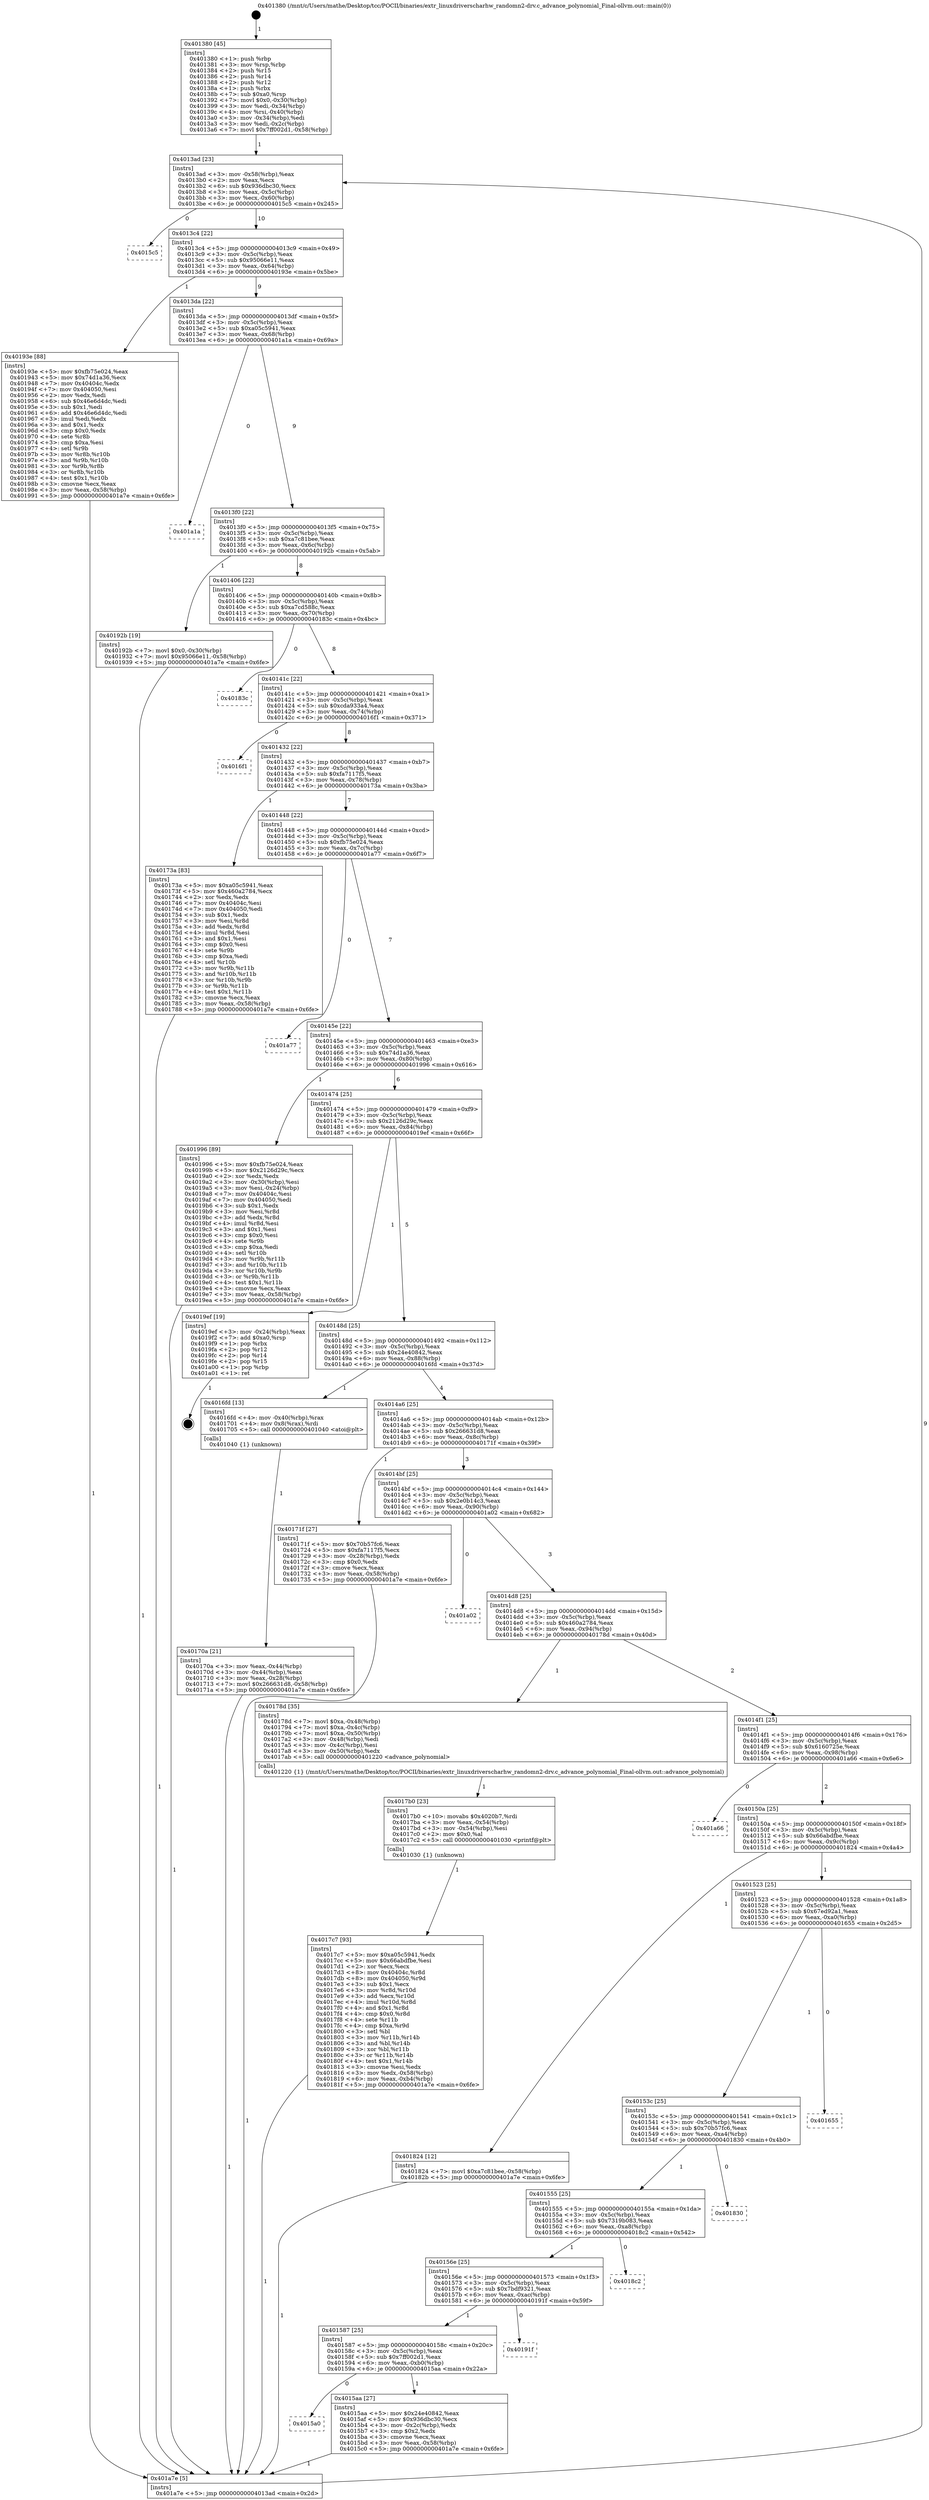 digraph "0x401380" {
  label = "0x401380 (/mnt/c/Users/mathe/Desktop/tcc/POCII/binaries/extr_linuxdriverscharhw_randomn2-drv.c_advance_polynomial_Final-ollvm.out::main(0))"
  labelloc = "t"
  node[shape=record]

  Entry [label="",width=0.3,height=0.3,shape=circle,fillcolor=black,style=filled]
  "0x4013ad" [label="{
     0x4013ad [23]\l
     | [instrs]\l
     &nbsp;&nbsp;0x4013ad \<+3\>: mov -0x58(%rbp),%eax\l
     &nbsp;&nbsp;0x4013b0 \<+2\>: mov %eax,%ecx\l
     &nbsp;&nbsp;0x4013b2 \<+6\>: sub $0x936dbc30,%ecx\l
     &nbsp;&nbsp;0x4013b8 \<+3\>: mov %eax,-0x5c(%rbp)\l
     &nbsp;&nbsp;0x4013bb \<+3\>: mov %ecx,-0x60(%rbp)\l
     &nbsp;&nbsp;0x4013be \<+6\>: je 00000000004015c5 \<main+0x245\>\l
  }"]
  "0x4015c5" [label="{
     0x4015c5\l
  }", style=dashed]
  "0x4013c4" [label="{
     0x4013c4 [22]\l
     | [instrs]\l
     &nbsp;&nbsp;0x4013c4 \<+5\>: jmp 00000000004013c9 \<main+0x49\>\l
     &nbsp;&nbsp;0x4013c9 \<+3\>: mov -0x5c(%rbp),%eax\l
     &nbsp;&nbsp;0x4013cc \<+5\>: sub $0x95066e11,%eax\l
     &nbsp;&nbsp;0x4013d1 \<+3\>: mov %eax,-0x64(%rbp)\l
     &nbsp;&nbsp;0x4013d4 \<+6\>: je 000000000040193e \<main+0x5be\>\l
  }"]
  Exit [label="",width=0.3,height=0.3,shape=circle,fillcolor=black,style=filled,peripheries=2]
  "0x40193e" [label="{
     0x40193e [88]\l
     | [instrs]\l
     &nbsp;&nbsp;0x40193e \<+5\>: mov $0xfb75e024,%eax\l
     &nbsp;&nbsp;0x401943 \<+5\>: mov $0x74d1a36,%ecx\l
     &nbsp;&nbsp;0x401948 \<+7\>: mov 0x40404c,%edx\l
     &nbsp;&nbsp;0x40194f \<+7\>: mov 0x404050,%esi\l
     &nbsp;&nbsp;0x401956 \<+2\>: mov %edx,%edi\l
     &nbsp;&nbsp;0x401958 \<+6\>: sub $0x46e6d4dc,%edi\l
     &nbsp;&nbsp;0x40195e \<+3\>: sub $0x1,%edi\l
     &nbsp;&nbsp;0x401961 \<+6\>: add $0x46e6d4dc,%edi\l
     &nbsp;&nbsp;0x401967 \<+3\>: imul %edi,%edx\l
     &nbsp;&nbsp;0x40196a \<+3\>: and $0x1,%edx\l
     &nbsp;&nbsp;0x40196d \<+3\>: cmp $0x0,%edx\l
     &nbsp;&nbsp;0x401970 \<+4\>: sete %r8b\l
     &nbsp;&nbsp;0x401974 \<+3\>: cmp $0xa,%esi\l
     &nbsp;&nbsp;0x401977 \<+4\>: setl %r9b\l
     &nbsp;&nbsp;0x40197b \<+3\>: mov %r8b,%r10b\l
     &nbsp;&nbsp;0x40197e \<+3\>: and %r9b,%r10b\l
     &nbsp;&nbsp;0x401981 \<+3\>: xor %r9b,%r8b\l
     &nbsp;&nbsp;0x401984 \<+3\>: or %r8b,%r10b\l
     &nbsp;&nbsp;0x401987 \<+4\>: test $0x1,%r10b\l
     &nbsp;&nbsp;0x40198b \<+3\>: cmovne %ecx,%eax\l
     &nbsp;&nbsp;0x40198e \<+3\>: mov %eax,-0x58(%rbp)\l
     &nbsp;&nbsp;0x401991 \<+5\>: jmp 0000000000401a7e \<main+0x6fe\>\l
  }"]
  "0x4013da" [label="{
     0x4013da [22]\l
     | [instrs]\l
     &nbsp;&nbsp;0x4013da \<+5\>: jmp 00000000004013df \<main+0x5f\>\l
     &nbsp;&nbsp;0x4013df \<+3\>: mov -0x5c(%rbp),%eax\l
     &nbsp;&nbsp;0x4013e2 \<+5\>: sub $0xa05c5941,%eax\l
     &nbsp;&nbsp;0x4013e7 \<+3\>: mov %eax,-0x68(%rbp)\l
     &nbsp;&nbsp;0x4013ea \<+6\>: je 0000000000401a1a \<main+0x69a\>\l
  }"]
  "0x4017c7" [label="{
     0x4017c7 [93]\l
     | [instrs]\l
     &nbsp;&nbsp;0x4017c7 \<+5\>: mov $0xa05c5941,%edx\l
     &nbsp;&nbsp;0x4017cc \<+5\>: mov $0x66abdfbe,%esi\l
     &nbsp;&nbsp;0x4017d1 \<+2\>: xor %ecx,%ecx\l
     &nbsp;&nbsp;0x4017d3 \<+8\>: mov 0x40404c,%r8d\l
     &nbsp;&nbsp;0x4017db \<+8\>: mov 0x404050,%r9d\l
     &nbsp;&nbsp;0x4017e3 \<+3\>: sub $0x1,%ecx\l
     &nbsp;&nbsp;0x4017e6 \<+3\>: mov %r8d,%r10d\l
     &nbsp;&nbsp;0x4017e9 \<+3\>: add %ecx,%r10d\l
     &nbsp;&nbsp;0x4017ec \<+4\>: imul %r10d,%r8d\l
     &nbsp;&nbsp;0x4017f0 \<+4\>: and $0x1,%r8d\l
     &nbsp;&nbsp;0x4017f4 \<+4\>: cmp $0x0,%r8d\l
     &nbsp;&nbsp;0x4017f8 \<+4\>: sete %r11b\l
     &nbsp;&nbsp;0x4017fc \<+4\>: cmp $0xa,%r9d\l
     &nbsp;&nbsp;0x401800 \<+3\>: setl %bl\l
     &nbsp;&nbsp;0x401803 \<+3\>: mov %r11b,%r14b\l
     &nbsp;&nbsp;0x401806 \<+3\>: and %bl,%r14b\l
     &nbsp;&nbsp;0x401809 \<+3\>: xor %bl,%r11b\l
     &nbsp;&nbsp;0x40180c \<+3\>: or %r11b,%r14b\l
     &nbsp;&nbsp;0x40180f \<+4\>: test $0x1,%r14b\l
     &nbsp;&nbsp;0x401813 \<+3\>: cmovne %esi,%edx\l
     &nbsp;&nbsp;0x401816 \<+3\>: mov %edx,-0x58(%rbp)\l
     &nbsp;&nbsp;0x401819 \<+6\>: mov %eax,-0xb4(%rbp)\l
     &nbsp;&nbsp;0x40181f \<+5\>: jmp 0000000000401a7e \<main+0x6fe\>\l
  }"]
  "0x401a1a" [label="{
     0x401a1a\l
  }", style=dashed]
  "0x4013f0" [label="{
     0x4013f0 [22]\l
     | [instrs]\l
     &nbsp;&nbsp;0x4013f0 \<+5\>: jmp 00000000004013f5 \<main+0x75\>\l
     &nbsp;&nbsp;0x4013f5 \<+3\>: mov -0x5c(%rbp),%eax\l
     &nbsp;&nbsp;0x4013f8 \<+5\>: sub $0xa7c81bee,%eax\l
     &nbsp;&nbsp;0x4013fd \<+3\>: mov %eax,-0x6c(%rbp)\l
     &nbsp;&nbsp;0x401400 \<+6\>: je 000000000040192b \<main+0x5ab\>\l
  }"]
  "0x4017b0" [label="{
     0x4017b0 [23]\l
     | [instrs]\l
     &nbsp;&nbsp;0x4017b0 \<+10\>: movabs $0x4020b7,%rdi\l
     &nbsp;&nbsp;0x4017ba \<+3\>: mov %eax,-0x54(%rbp)\l
     &nbsp;&nbsp;0x4017bd \<+3\>: mov -0x54(%rbp),%esi\l
     &nbsp;&nbsp;0x4017c0 \<+2\>: mov $0x0,%al\l
     &nbsp;&nbsp;0x4017c2 \<+5\>: call 0000000000401030 \<printf@plt\>\l
     | [calls]\l
     &nbsp;&nbsp;0x401030 \{1\} (unknown)\l
  }"]
  "0x40192b" [label="{
     0x40192b [19]\l
     | [instrs]\l
     &nbsp;&nbsp;0x40192b \<+7\>: movl $0x0,-0x30(%rbp)\l
     &nbsp;&nbsp;0x401932 \<+7\>: movl $0x95066e11,-0x58(%rbp)\l
     &nbsp;&nbsp;0x401939 \<+5\>: jmp 0000000000401a7e \<main+0x6fe\>\l
  }"]
  "0x401406" [label="{
     0x401406 [22]\l
     | [instrs]\l
     &nbsp;&nbsp;0x401406 \<+5\>: jmp 000000000040140b \<main+0x8b\>\l
     &nbsp;&nbsp;0x40140b \<+3\>: mov -0x5c(%rbp),%eax\l
     &nbsp;&nbsp;0x40140e \<+5\>: sub $0xa7cd588c,%eax\l
     &nbsp;&nbsp;0x401413 \<+3\>: mov %eax,-0x70(%rbp)\l
     &nbsp;&nbsp;0x401416 \<+6\>: je 000000000040183c \<main+0x4bc\>\l
  }"]
  "0x40170a" [label="{
     0x40170a [21]\l
     | [instrs]\l
     &nbsp;&nbsp;0x40170a \<+3\>: mov %eax,-0x44(%rbp)\l
     &nbsp;&nbsp;0x40170d \<+3\>: mov -0x44(%rbp),%eax\l
     &nbsp;&nbsp;0x401710 \<+3\>: mov %eax,-0x28(%rbp)\l
     &nbsp;&nbsp;0x401713 \<+7\>: movl $0x266631d8,-0x58(%rbp)\l
     &nbsp;&nbsp;0x40171a \<+5\>: jmp 0000000000401a7e \<main+0x6fe\>\l
  }"]
  "0x40183c" [label="{
     0x40183c\l
  }", style=dashed]
  "0x40141c" [label="{
     0x40141c [22]\l
     | [instrs]\l
     &nbsp;&nbsp;0x40141c \<+5\>: jmp 0000000000401421 \<main+0xa1\>\l
     &nbsp;&nbsp;0x401421 \<+3\>: mov -0x5c(%rbp),%eax\l
     &nbsp;&nbsp;0x401424 \<+5\>: sub $0xcda933a4,%eax\l
     &nbsp;&nbsp;0x401429 \<+3\>: mov %eax,-0x74(%rbp)\l
     &nbsp;&nbsp;0x40142c \<+6\>: je 00000000004016f1 \<main+0x371\>\l
  }"]
  "0x401380" [label="{
     0x401380 [45]\l
     | [instrs]\l
     &nbsp;&nbsp;0x401380 \<+1\>: push %rbp\l
     &nbsp;&nbsp;0x401381 \<+3\>: mov %rsp,%rbp\l
     &nbsp;&nbsp;0x401384 \<+2\>: push %r15\l
     &nbsp;&nbsp;0x401386 \<+2\>: push %r14\l
     &nbsp;&nbsp;0x401388 \<+2\>: push %r12\l
     &nbsp;&nbsp;0x40138a \<+1\>: push %rbx\l
     &nbsp;&nbsp;0x40138b \<+7\>: sub $0xa0,%rsp\l
     &nbsp;&nbsp;0x401392 \<+7\>: movl $0x0,-0x30(%rbp)\l
     &nbsp;&nbsp;0x401399 \<+3\>: mov %edi,-0x34(%rbp)\l
     &nbsp;&nbsp;0x40139c \<+4\>: mov %rsi,-0x40(%rbp)\l
     &nbsp;&nbsp;0x4013a0 \<+3\>: mov -0x34(%rbp),%edi\l
     &nbsp;&nbsp;0x4013a3 \<+3\>: mov %edi,-0x2c(%rbp)\l
     &nbsp;&nbsp;0x4013a6 \<+7\>: movl $0x7ff002d1,-0x58(%rbp)\l
  }"]
  "0x4016f1" [label="{
     0x4016f1\l
  }", style=dashed]
  "0x401432" [label="{
     0x401432 [22]\l
     | [instrs]\l
     &nbsp;&nbsp;0x401432 \<+5\>: jmp 0000000000401437 \<main+0xb7\>\l
     &nbsp;&nbsp;0x401437 \<+3\>: mov -0x5c(%rbp),%eax\l
     &nbsp;&nbsp;0x40143a \<+5\>: sub $0xfa7117f5,%eax\l
     &nbsp;&nbsp;0x40143f \<+3\>: mov %eax,-0x78(%rbp)\l
     &nbsp;&nbsp;0x401442 \<+6\>: je 000000000040173a \<main+0x3ba\>\l
  }"]
  "0x401a7e" [label="{
     0x401a7e [5]\l
     | [instrs]\l
     &nbsp;&nbsp;0x401a7e \<+5\>: jmp 00000000004013ad \<main+0x2d\>\l
  }"]
  "0x40173a" [label="{
     0x40173a [83]\l
     | [instrs]\l
     &nbsp;&nbsp;0x40173a \<+5\>: mov $0xa05c5941,%eax\l
     &nbsp;&nbsp;0x40173f \<+5\>: mov $0x460a2784,%ecx\l
     &nbsp;&nbsp;0x401744 \<+2\>: xor %edx,%edx\l
     &nbsp;&nbsp;0x401746 \<+7\>: mov 0x40404c,%esi\l
     &nbsp;&nbsp;0x40174d \<+7\>: mov 0x404050,%edi\l
     &nbsp;&nbsp;0x401754 \<+3\>: sub $0x1,%edx\l
     &nbsp;&nbsp;0x401757 \<+3\>: mov %esi,%r8d\l
     &nbsp;&nbsp;0x40175a \<+3\>: add %edx,%r8d\l
     &nbsp;&nbsp;0x40175d \<+4\>: imul %r8d,%esi\l
     &nbsp;&nbsp;0x401761 \<+3\>: and $0x1,%esi\l
     &nbsp;&nbsp;0x401764 \<+3\>: cmp $0x0,%esi\l
     &nbsp;&nbsp;0x401767 \<+4\>: sete %r9b\l
     &nbsp;&nbsp;0x40176b \<+3\>: cmp $0xa,%edi\l
     &nbsp;&nbsp;0x40176e \<+4\>: setl %r10b\l
     &nbsp;&nbsp;0x401772 \<+3\>: mov %r9b,%r11b\l
     &nbsp;&nbsp;0x401775 \<+3\>: and %r10b,%r11b\l
     &nbsp;&nbsp;0x401778 \<+3\>: xor %r10b,%r9b\l
     &nbsp;&nbsp;0x40177b \<+3\>: or %r9b,%r11b\l
     &nbsp;&nbsp;0x40177e \<+4\>: test $0x1,%r11b\l
     &nbsp;&nbsp;0x401782 \<+3\>: cmovne %ecx,%eax\l
     &nbsp;&nbsp;0x401785 \<+3\>: mov %eax,-0x58(%rbp)\l
     &nbsp;&nbsp;0x401788 \<+5\>: jmp 0000000000401a7e \<main+0x6fe\>\l
  }"]
  "0x401448" [label="{
     0x401448 [22]\l
     | [instrs]\l
     &nbsp;&nbsp;0x401448 \<+5\>: jmp 000000000040144d \<main+0xcd\>\l
     &nbsp;&nbsp;0x40144d \<+3\>: mov -0x5c(%rbp),%eax\l
     &nbsp;&nbsp;0x401450 \<+5\>: sub $0xfb75e024,%eax\l
     &nbsp;&nbsp;0x401455 \<+3\>: mov %eax,-0x7c(%rbp)\l
     &nbsp;&nbsp;0x401458 \<+6\>: je 0000000000401a77 \<main+0x6f7\>\l
  }"]
  "0x4015a0" [label="{
     0x4015a0\l
  }", style=dashed]
  "0x401a77" [label="{
     0x401a77\l
  }", style=dashed]
  "0x40145e" [label="{
     0x40145e [22]\l
     | [instrs]\l
     &nbsp;&nbsp;0x40145e \<+5\>: jmp 0000000000401463 \<main+0xe3\>\l
     &nbsp;&nbsp;0x401463 \<+3\>: mov -0x5c(%rbp),%eax\l
     &nbsp;&nbsp;0x401466 \<+5\>: sub $0x74d1a36,%eax\l
     &nbsp;&nbsp;0x40146b \<+3\>: mov %eax,-0x80(%rbp)\l
     &nbsp;&nbsp;0x40146e \<+6\>: je 0000000000401996 \<main+0x616\>\l
  }"]
  "0x4015aa" [label="{
     0x4015aa [27]\l
     | [instrs]\l
     &nbsp;&nbsp;0x4015aa \<+5\>: mov $0x24e40842,%eax\l
     &nbsp;&nbsp;0x4015af \<+5\>: mov $0x936dbc30,%ecx\l
     &nbsp;&nbsp;0x4015b4 \<+3\>: mov -0x2c(%rbp),%edx\l
     &nbsp;&nbsp;0x4015b7 \<+3\>: cmp $0x2,%edx\l
     &nbsp;&nbsp;0x4015ba \<+3\>: cmovne %ecx,%eax\l
     &nbsp;&nbsp;0x4015bd \<+3\>: mov %eax,-0x58(%rbp)\l
     &nbsp;&nbsp;0x4015c0 \<+5\>: jmp 0000000000401a7e \<main+0x6fe\>\l
  }"]
  "0x401996" [label="{
     0x401996 [89]\l
     | [instrs]\l
     &nbsp;&nbsp;0x401996 \<+5\>: mov $0xfb75e024,%eax\l
     &nbsp;&nbsp;0x40199b \<+5\>: mov $0x2126d29c,%ecx\l
     &nbsp;&nbsp;0x4019a0 \<+2\>: xor %edx,%edx\l
     &nbsp;&nbsp;0x4019a2 \<+3\>: mov -0x30(%rbp),%esi\l
     &nbsp;&nbsp;0x4019a5 \<+3\>: mov %esi,-0x24(%rbp)\l
     &nbsp;&nbsp;0x4019a8 \<+7\>: mov 0x40404c,%esi\l
     &nbsp;&nbsp;0x4019af \<+7\>: mov 0x404050,%edi\l
     &nbsp;&nbsp;0x4019b6 \<+3\>: sub $0x1,%edx\l
     &nbsp;&nbsp;0x4019b9 \<+3\>: mov %esi,%r8d\l
     &nbsp;&nbsp;0x4019bc \<+3\>: add %edx,%r8d\l
     &nbsp;&nbsp;0x4019bf \<+4\>: imul %r8d,%esi\l
     &nbsp;&nbsp;0x4019c3 \<+3\>: and $0x1,%esi\l
     &nbsp;&nbsp;0x4019c6 \<+3\>: cmp $0x0,%esi\l
     &nbsp;&nbsp;0x4019c9 \<+4\>: sete %r9b\l
     &nbsp;&nbsp;0x4019cd \<+3\>: cmp $0xa,%edi\l
     &nbsp;&nbsp;0x4019d0 \<+4\>: setl %r10b\l
     &nbsp;&nbsp;0x4019d4 \<+3\>: mov %r9b,%r11b\l
     &nbsp;&nbsp;0x4019d7 \<+3\>: and %r10b,%r11b\l
     &nbsp;&nbsp;0x4019da \<+3\>: xor %r10b,%r9b\l
     &nbsp;&nbsp;0x4019dd \<+3\>: or %r9b,%r11b\l
     &nbsp;&nbsp;0x4019e0 \<+4\>: test $0x1,%r11b\l
     &nbsp;&nbsp;0x4019e4 \<+3\>: cmovne %ecx,%eax\l
     &nbsp;&nbsp;0x4019e7 \<+3\>: mov %eax,-0x58(%rbp)\l
     &nbsp;&nbsp;0x4019ea \<+5\>: jmp 0000000000401a7e \<main+0x6fe\>\l
  }"]
  "0x401474" [label="{
     0x401474 [25]\l
     | [instrs]\l
     &nbsp;&nbsp;0x401474 \<+5\>: jmp 0000000000401479 \<main+0xf9\>\l
     &nbsp;&nbsp;0x401479 \<+3\>: mov -0x5c(%rbp),%eax\l
     &nbsp;&nbsp;0x40147c \<+5\>: sub $0x2126d29c,%eax\l
     &nbsp;&nbsp;0x401481 \<+6\>: mov %eax,-0x84(%rbp)\l
     &nbsp;&nbsp;0x401487 \<+6\>: je 00000000004019ef \<main+0x66f\>\l
  }"]
  "0x401587" [label="{
     0x401587 [25]\l
     | [instrs]\l
     &nbsp;&nbsp;0x401587 \<+5\>: jmp 000000000040158c \<main+0x20c\>\l
     &nbsp;&nbsp;0x40158c \<+3\>: mov -0x5c(%rbp),%eax\l
     &nbsp;&nbsp;0x40158f \<+5\>: sub $0x7ff002d1,%eax\l
     &nbsp;&nbsp;0x401594 \<+6\>: mov %eax,-0xb0(%rbp)\l
     &nbsp;&nbsp;0x40159a \<+6\>: je 00000000004015aa \<main+0x22a\>\l
  }"]
  "0x4019ef" [label="{
     0x4019ef [19]\l
     | [instrs]\l
     &nbsp;&nbsp;0x4019ef \<+3\>: mov -0x24(%rbp),%eax\l
     &nbsp;&nbsp;0x4019f2 \<+7\>: add $0xa0,%rsp\l
     &nbsp;&nbsp;0x4019f9 \<+1\>: pop %rbx\l
     &nbsp;&nbsp;0x4019fa \<+2\>: pop %r12\l
     &nbsp;&nbsp;0x4019fc \<+2\>: pop %r14\l
     &nbsp;&nbsp;0x4019fe \<+2\>: pop %r15\l
     &nbsp;&nbsp;0x401a00 \<+1\>: pop %rbp\l
     &nbsp;&nbsp;0x401a01 \<+1\>: ret\l
  }"]
  "0x40148d" [label="{
     0x40148d [25]\l
     | [instrs]\l
     &nbsp;&nbsp;0x40148d \<+5\>: jmp 0000000000401492 \<main+0x112\>\l
     &nbsp;&nbsp;0x401492 \<+3\>: mov -0x5c(%rbp),%eax\l
     &nbsp;&nbsp;0x401495 \<+5\>: sub $0x24e40842,%eax\l
     &nbsp;&nbsp;0x40149a \<+6\>: mov %eax,-0x88(%rbp)\l
     &nbsp;&nbsp;0x4014a0 \<+6\>: je 00000000004016fd \<main+0x37d\>\l
  }"]
  "0x40191f" [label="{
     0x40191f\l
  }", style=dashed]
  "0x4016fd" [label="{
     0x4016fd [13]\l
     | [instrs]\l
     &nbsp;&nbsp;0x4016fd \<+4\>: mov -0x40(%rbp),%rax\l
     &nbsp;&nbsp;0x401701 \<+4\>: mov 0x8(%rax),%rdi\l
     &nbsp;&nbsp;0x401705 \<+5\>: call 0000000000401040 \<atoi@plt\>\l
     | [calls]\l
     &nbsp;&nbsp;0x401040 \{1\} (unknown)\l
  }"]
  "0x4014a6" [label="{
     0x4014a6 [25]\l
     | [instrs]\l
     &nbsp;&nbsp;0x4014a6 \<+5\>: jmp 00000000004014ab \<main+0x12b\>\l
     &nbsp;&nbsp;0x4014ab \<+3\>: mov -0x5c(%rbp),%eax\l
     &nbsp;&nbsp;0x4014ae \<+5\>: sub $0x266631d8,%eax\l
     &nbsp;&nbsp;0x4014b3 \<+6\>: mov %eax,-0x8c(%rbp)\l
     &nbsp;&nbsp;0x4014b9 \<+6\>: je 000000000040171f \<main+0x39f\>\l
  }"]
  "0x40156e" [label="{
     0x40156e [25]\l
     | [instrs]\l
     &nbsp;&nbsp;0x40156e \<+5\>: jmp 0000000000401573 \<main+0x1f3\>\l
     &nbsp;&nbsp;0x401573 \<+3\>: mov -0x5c(%rbp),%eax\l
     &nbsp;&nbsp;0x401576 \<+5\>: sub $0x7bdf9321,%eax\l
     &nbsp;&nbsp;0x40157b \<+6\>: mov %eax,-0xac(%rbp)\l
     &nbsp;&nbsp;0x401581 \<+6\>: je 000000000040191f \<main+0x59f\>\l
  }"]
  "0x40171f" [label="{
     0x40171f [27]\l
     | [instrs]\l
     &nbsp;&nbsp;0x40171f \<+5\>: mov $0x70b57fc6,%eax\l
     &nbsp;&nbsp;0x401724 \<+5\>: mov $0xfa7117f5,%ecx\l
     &nbsp;&nbsp;0x401729 \<+3\>: mov -0x28(%rbp),%edx\l
     &nbsp;&nbsp;0x40172c \<+3\>: cmp $0x0,%edx\l
     &nbsp;&nbsp;0x40172f \<+3\>: cmove %ecx,%eax\l
     &nbsp;&nbsp;0x401732 \<+3\>: mov %eax,-0x58(%rbp)\l
     &nbsp;&nbsp;0x401735 \<+5\>: jmp 0000000000401a7e \<main+0x6fe\>\l
  }"]
  "0x4014bf" [label="{
     0x4014bf [25]\l
     | [instrs]\l
     &nbsp;&nbsp;0x4014bf \<+5\>: jmp 00000000004014c4 \<main+0x144\>\l
     &nbsp;&nbsp;0x4014c4 \<+3\>: mov -0x5c(%rbp),%eax\l
     &nbsp;&nbsp;0x4014c7 \<+5\>: sub $0x2e0b14c3,%eax\l
     &nbsp;&nbsp;0x4014cc \<+6\>: mov %eax,-0x90(%rbp)\l
     &nbsp;&nbsp;0x4014d2 \<+6\>: je 0000000000401a02 \<main+0x682\>\l
  }"]
  "0x4018c2" [label="{
     0x4018c2\l
  }", style=dashed]
  "0x401a02" [label="{
     0x401a02\l
  }", style=dashed]
  "0x4014d8" [label="{
     0x4014d8 [25]\l
     | [instrs]\l
     &nbsp;&nbsp;0x4014d8 \<+5\>: jmp 00000000004014dd \<main+0x15d\>\l
     &nbsp;&nbsp;0x4014dd \<+3\>: mov -0x5c(%rbp),%eax\l
     &nbsp;&nbsp;0x4014e0 \<+5\>: sub $0x460a2784,%eax\l
     &nbsp;&nbsp;0x4014e5 \<+6\>: mov %eax,-0x94(%rbp)\l
     &nbsp;&nbsp;0x4014eb \<+6\>: je 000000000040178d \<main+0x40d\>\l
  }"]
  "0x401555" [label="{
     0x401555 [25]\l
     | [instrs]\l
     &nbsp;&nbsp;0x401555 \<+5\>: jmp 000000000040155a \<main+0x1da\>\l
     &nbsp;&nbsp;0x40155a \<+3\>: mov -0x5c(%rbp),%eax\l
     &nbsp;&nbsp;0x40155d \<+5\>: sub $0x7319b083,%eax\l
     &nbsp;&nbsp;0x401562 \<+6\>: mov %eax,-0xa8(%rbp)\l
     &nbsp;&nbsp;0x401568 \<+6\>: je 00000000004018c2 \<main+0x542\>\l
  }"]
  "0x40178d" [label="{
     0x40178d [35]\l
     | [instrs]\l
     &nbsp;&nbsp;0x40178d \<+7\>: movl $0xa,-0x48(%rbp)\l
     &nbsp;&nbsp;0x401794 \<+7\>: movl $0xa,-0x4c(%rbp)\l
     &nbsp;&nbsp;0x40179b \<+7\>: movl $0xa,-0x50(%rbp)\l
     &nbsp;&nbsp;0x4017a2 \<+3\>: mov -0x48(%rbp),%edi\l
     &nbsp;&nbsp;0x4017a5 \<+3\>: mov -0x4c(%rbp),%esi\l
     &nbsp;&nbsp;0x4017a8 \<+3\>: mov -0x50(%rbp),%edx\l
     &nbsp;&nbsp;0x4017ab \<+5\>: call 0000000000401220 \<advance_polynomial\>\l
     | [calls]\l
     &nbsp;&nbsp;0x401220 \{1\} (/mnt/c/Users/mathe/Desktop/tcc/POCII/binaries/extr_linuxdriverscharhw_randomn2-drv.c_advance_polynomial_Final-ollvm.out::advance_polynomial)\l
  }"]
  "0x4014f1" [label="{
     0x4014f1 [25]\l
     | [instrs]\l
     &nbsp;&nbsp;0x4014f1 \<+5\>: jmp 00000000004014f6 \<main+0x176\>\l
     &nbsp;&nbsp;0x4014f6 \<+3\>: mov -0x5c(%rbp),%eax\l
     &nbsp;&nbsp;0x4014f9 \<+5\>: sub $0x6160725e,%eax\l
     &nbsp;&nbsp;0x4014fe \<+6\>: mov %eax,-0x98(%rbp)\l
     &nbsp;&nbsp;0x401504 \<+6\>: je 0000000000401a66 \<main+0x6e6\>\l
  }"]
  "0x401830" [label="{
     0x401830\l
  }", style=dashed]
  "0x401a66" [label="{
     0x401a66\l
  }", style=dashed]
  "0x40150a" [label="{
     0x40150a [25]\l
     | [instrs]\l
     &nbsp;&nbsp;0x40150a \<+5\>: jmp 000000000040150f \<main+0x18f\>\l
     &nbsp;&nbsp;0x40150f \<+3\>: mov -0x5c(%rbp),%eax\l
     &nbsp;&nbsp;0x401512 \<+5\>: sub $0x66abdfbe,%eax\l
     &nbsp;&nbsp;0x401517 \<+6\>: mov %eax,-0x9c(%rbp)\l
     &nbsp;&nbsp;0x40151d \<+6\>: je 0000000000401824 \<main+0x4a4\>\l
  }"]
  "0x40153c" [label="{
     0x40153c [25]\l
     | [instrs]\l
     &nbsp;&nbsp;0x40153c \<+5\>: jmp 0000000000401541 \<main+0x1c1\>\l
     &nbsp;&nbsp;0x401541 \<+3\>: mov -0x5c(%rbp),%eax\l
     &nbsp;&nbsp;0x401544 \<+5\>: sub $0x70b57fc6,%eax\l
     &nbsp;&nbsp;0x401549 \<+6\>: mov %eax,-0xa4(%rbp)\l
     &nbsp;&nbsp;0x40154f \<+6\>: je 0000000000401830 \<main+0x4b0\>\l
  }"]
  "0x401824" [label="{
     0x401824 [12]\l
     | [instrs]\l
     &nbsp;&nbsp;0x401824 \<+7\>: movl $0xa7c81bee,-0x58(%rbp)\l
     &nbsp;&nbsp;0x40182b \<+5\>: jmp 0000000000401a7e \<main+0x6fe\>\l
  }"]
  "0x401523" [label="{
     0x401523 [25]\l
     | [instrs]\l
     &nbsp;&nbsp;0x401523 \<+5\>: jmp 0000000000401528 \<main+0x1a8\>\l
     &nbsp;&nbsp;0x401528 \<+3\>: mov -0x5c(%rbp),%eax\l
     &nbsp;&nbsp;0x40152b \<+5\>: sub $0x67ed92a1,%eax\l
     &nbsp;&nbsp;0x401530 \<+6\>: mov %eax,-0xa0(%rbp)\l
     &nbsp;&nbsp;0x401536 \<+6\>: je 0000000000401655 \<main+0x2d5\>\l
  }"]
  "0x401655" [label="{
     0x401655\l
  }", style=dashed]
  Entry -> "0x401380" [label=" 1"]
  "0x4013ad" -> "0x4015c5" [label=" 0"]
  "0x4013ad" -> "0x4013c4" [label=" 10"]
  "0x4019ef" -> Exit [label=" 1"]
  "0x4013c4" -> "0x40193e" [label=" 1"]
  "0x4013c4" -> "0x4013da" [label=" 9"]
  "0x401996" -> "0x401a7e" [label=" 1"]
  "0x4013da" -> "0x401a1a" [label=" 0"]
  "0x4013da" -> "0x4013f0" [label=" 9"]
  "0x40193e" -> "0x401a7e" [label=" 1"]
  "0x4013f0" -> "0x40192b" [label=" 1"]
  "0x4013f0" -> "0x401406" [label=" 8"]
  "0x40192b" -> "0x401a7e" [label=" 1"]
  "0x401406" -> "0x40183c" [label=" 0"]
  "0x401406" -> "0x40141c" [label=" 8"]
  "0x401824" -> "0x401a7e" [label=" 1"]
  "0x40141c" -> "0x4016f1" [label=" 0"]
  "0x40141c" -> "0x401432" [label=" 8"]
  "0x4017c7" -> "0x401a7e" [label=" 1"]
  "0x401432" -> "0x40173a" [label=" 1"]
  "0x401432" -> "0x401448" [label=" 7"]
  "0x4017b0" -> "0x4017c7" [label=" 1"]
  "0x401448" -> "0x401a77" [label=" 0"]
  "0x401448" -> "0x40145e" [label=" 7"]
  "0x40178d" -> "0x4017b0" [label=" 1"]
  "0x40145e" -> "0x401996" [label=" 1"]
  "0x40145e" -> "0x401474" [label=" 6"]
  "0x40173a" -> "0x401a7e" [label=" 1"]
  "0x401474" -> "0x4019ef" [label=" 1"]
  "0x401474" -> "0x40148d" [label=" 5"]
  "0x40170a" -> "0x401a7e" [label=" 1"]
  "0x40148d" -> "0x4016fd" [label=" 1"]
  "0x40148d" -> "0x4014a6" [label=" 4"]
  "0x4016fd" -> "0x40170a" [label=" 1"]
  "0x4014a6" -> "0x40171f" [label=" 1"]
  "0x4014a6" -> "0x4014bf" [label=" 3"]
  "0x401380" -> "0x4013ad" [label=" 1"]
  "0x4014bf" -> "0x401a02" [label=" 0"]
  "0x4014bf" -> "0x4014d8" [label=" 3"]
  "0x4015aa" -> "0x401a7e" [label=" 1"]
  "0x4014d8" -> "0x40178d" [label=" 1"]
  "0x4014d8" -> "0x4014f1" [label=" 2"]
  "0x401587" -> "0x4015aa" [label=" 1"]
  "0x4014f1" -> "0x401a66" [label=" 0"]
  "0x4014f1" -> "0x40150a" [label=" 2"]
  "0x40171f" -> "0x401a7e" [label=" 1"]
  "0x40150a" -> "0x401824" [label=" 1"]
  "0x40150a" -> "0x401523" [label=" 1"]
  "0x40156e" -> "0x40191f" [label=" 0"]
  "0x401523" -> "0x401655" [label=" 0"]
  "0x401523" -> "0x40153c" [label=" 1"]
  "0x40156e" -> "0x401587" [label=" 1"]
  "0x40153c" -> "0x401830" [label=" 0"]
  "0x40153c" -> "0x401555" [label=" 1"]
  "0x401587" -> "0x4015a0" [label=" 0"]
  "0x401555" -> "0x4018c2" [label=" 0"]
  "0x401555" -> "0x40156e" [label=" 1"]
  "0x401a7e" -> "0x4013ad" [label=" 9"]
}
